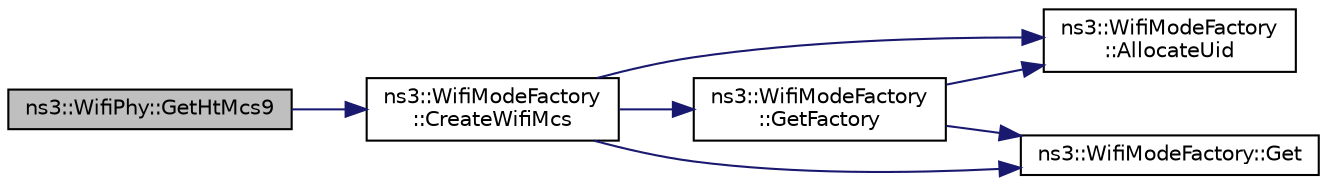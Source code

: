digraph "ns3::WifiPhy::GetHtMcs9"
{
 // LATEX_PDF_SIZE
  edge [fontname="Helvetica",fontsize="10",labelfontname="Helvetica",labelfontsize="10"];
  node [fontname="Helvetica",fontsize="10",shape=record];
  rankdir="LR";
  Node1 [label="ns3::WifiPhy::GetHtMcs9",height=0.2,width=0.4,color="black", fillcolor="grey75", style="filled", fontcolor="black",tooltip="Return MCS 9 from HT MCS values."];
  Node1 -> Node2 [color="midnightblue",fontsize="10",style="solid",fontname="Helvetica"];
  Node2 [label="ns3::WifiModeFactory\l::CreateWifiMcs",height=0.2,width=0.4,color="black", fillcolor="white", style="filled",URL="$classns3_1_1_wifi_mode_factory.html#ac3e6d9eb924873474e4122c86deb44c9",tooltip=" "];
  Node2 -> Node3 [color="midnightblue",fontsize="10",style="solid",fontname="Helvetica"];
  Node3 [label="ns3::WifiModeFactory\l::AllocateUid",height=0.2,width=0.4,color="black", fillcolor="white", style="filled",URL="$classns3_1_1_wifi_mode_factory.html#a89a9c38617bd3f7be4a8919ce9675996",tooltip="Allocate a WifiModeItem from a given uniqueUid."];
  Node2 -> Node4 [color="midnightblue",fontsize="10",style="solid",fontname="Helvetica"];
  Node4 [label="ns3::WifiModeFactory::Get",height=0.2,width=0.4,color="black", fillcolor="white", style="filled",URL="$classns3_1_1_wifi_mode_factory.html#a3086868810ff4347e31c63027726f544",tooltip="Return a WifiModeItem at the given UID index."];
  Node2 -> Node5 [color="midnightblue",fontsize="10",style="solid",fontname="Helvetica"];
  Node5 [label="ns3::WifiModeFactory\l::GetFactory",height=0.2,width=0.4,color="black", fillcolor="white", style="filled",URL="$classns3_1_1_wifi_mode_factory.html#a9c6f695d733355dee8d74bd1709868fc",tooltip="Return a WifiModeFactory."];
  Node5 -> Node3 [color="midnightblue",fontsize="10",style="solid",fontname="Helvetica"];
  Node5 -> Node4 [color="midnightblue",fontsize="10",style="solid",fontname="Helvetica"];
}
